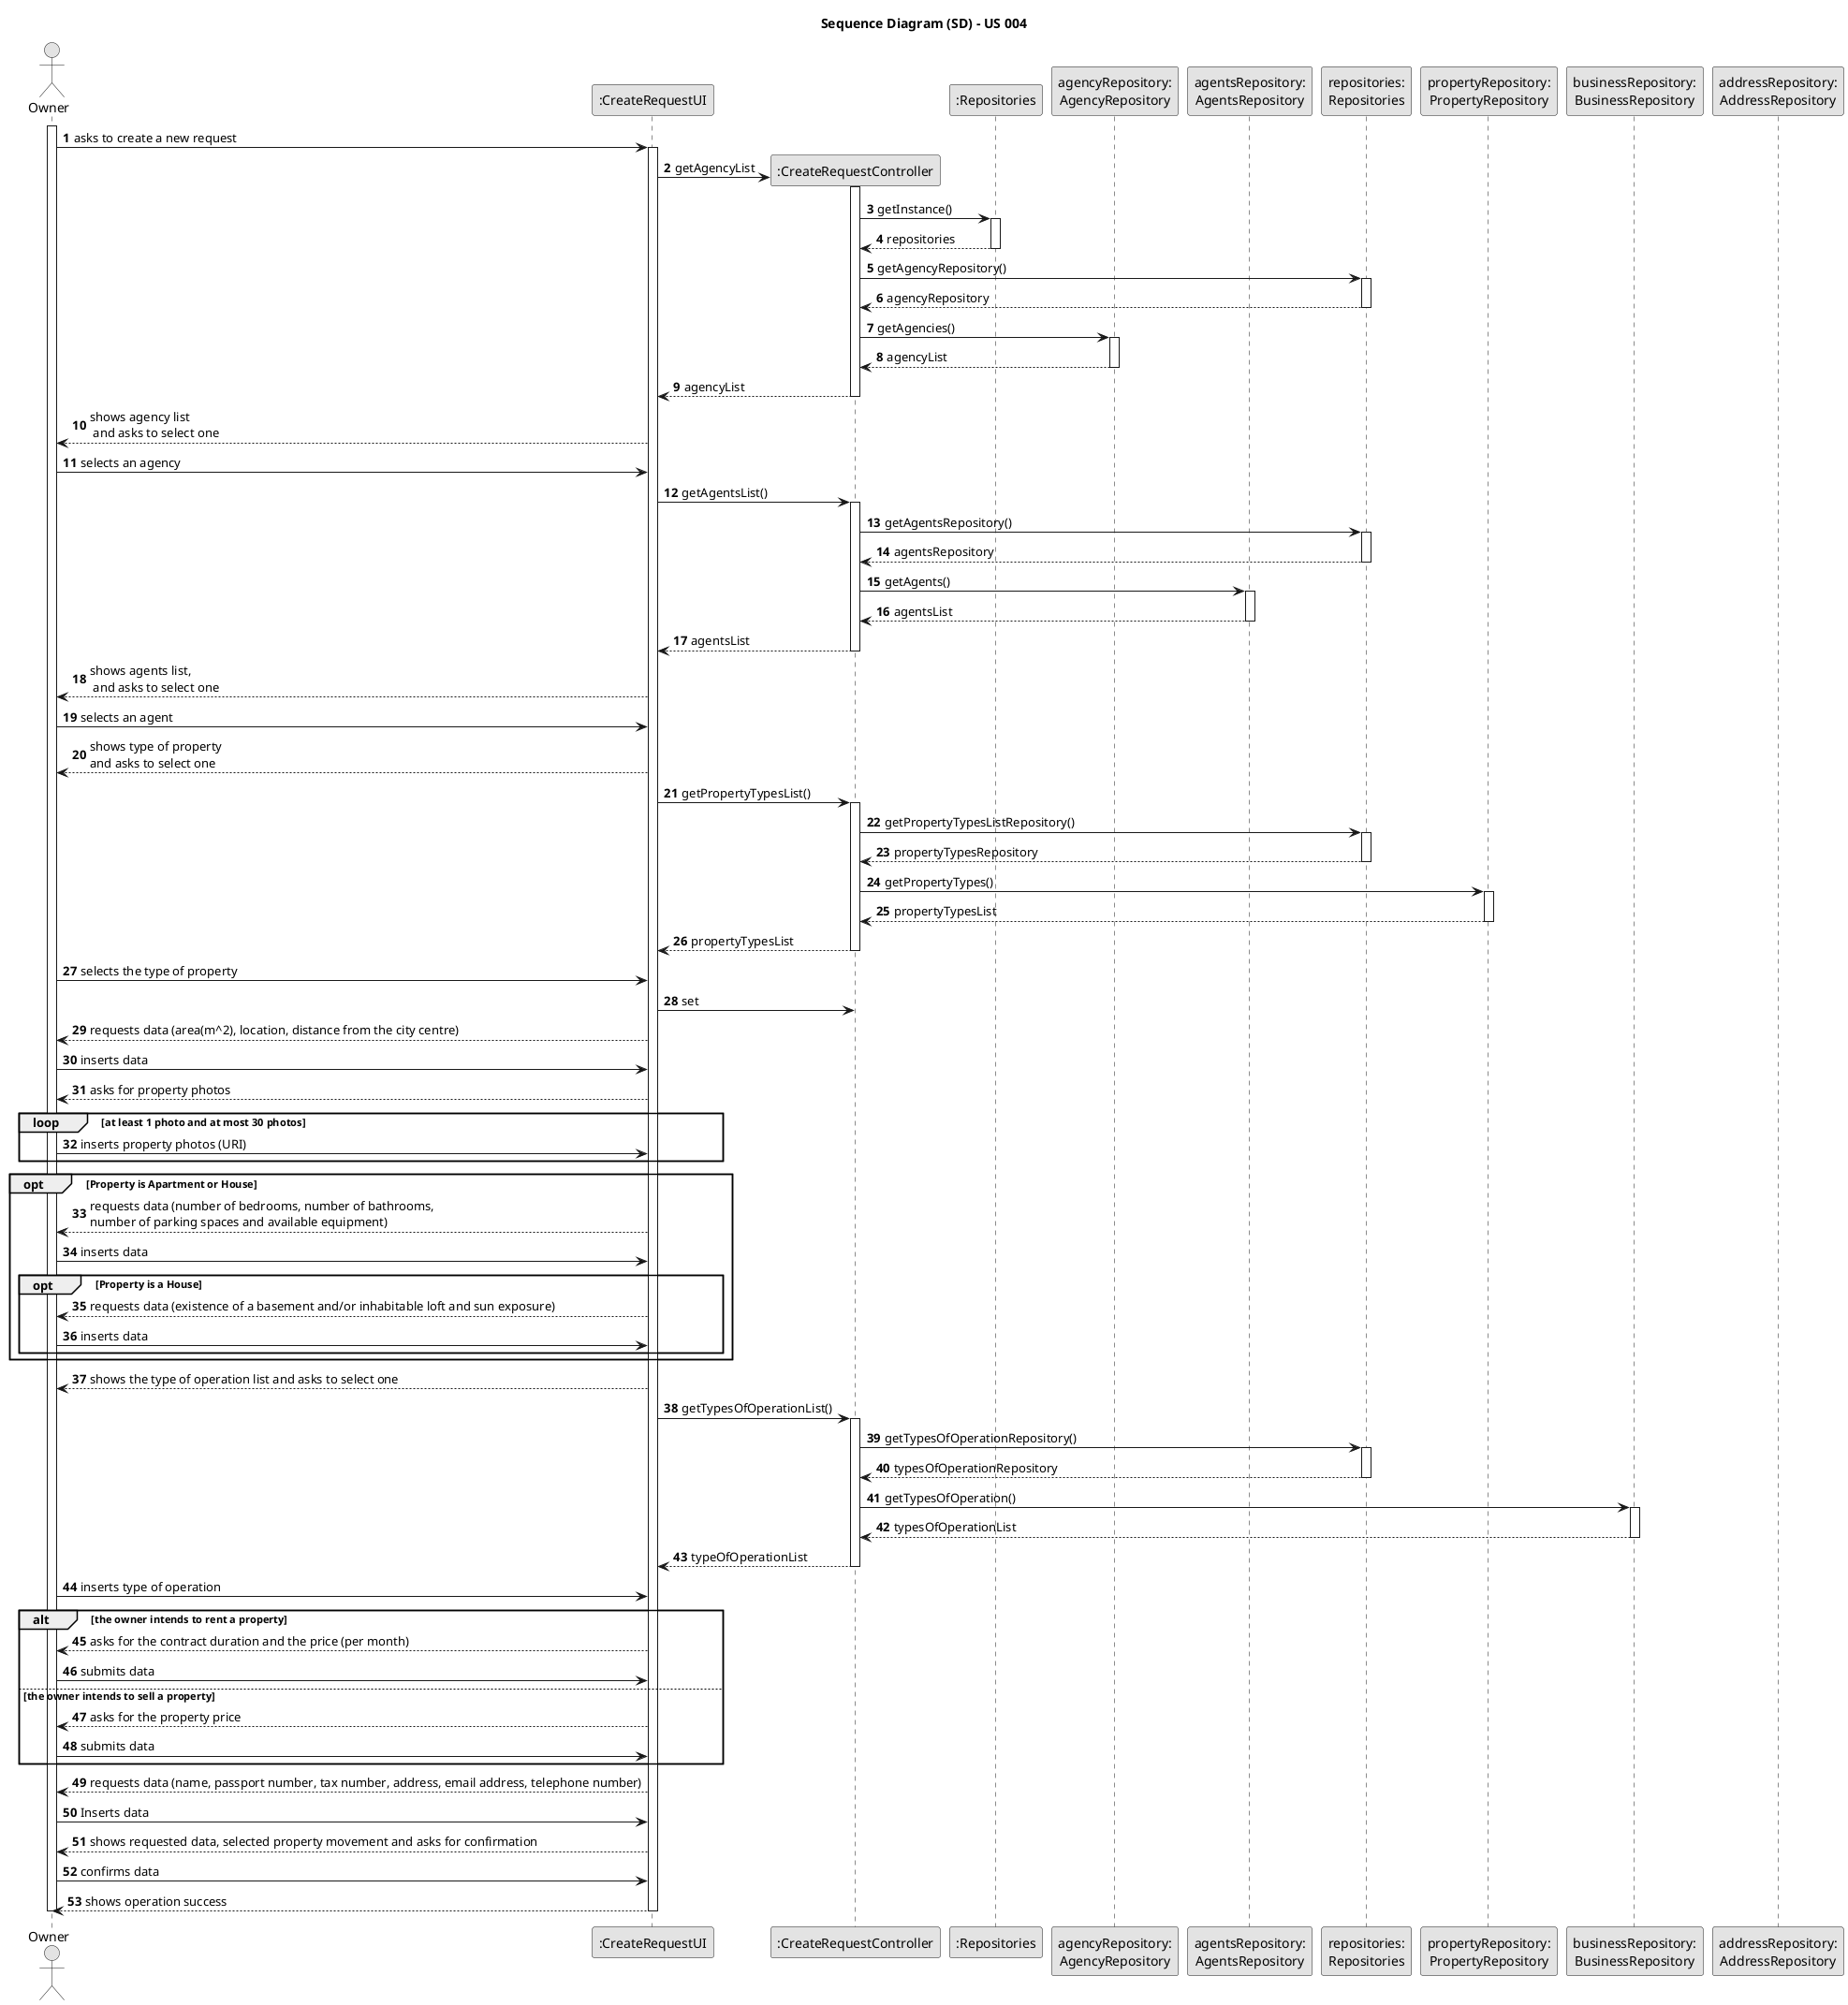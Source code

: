 @startuml
skinparam monochrome true
skinparam packageStyle rectangle
skinparam shadowing false

autonumber
title Sequence Diagram (SD) - US 004
'hide footbox
actor "Owner" as Owner
participant ":CreateRequestUI" as UI
participant ":CreateRequestController" as CTRL
participant ":Repositories" as Repositories
participant "repositories:\nRepositories" as RR
participant "agencyRepository:\nAgencyRepository" as AgencyR
participant "agentsRepository:\nAgentsRepository" as AgentR
participant "requestRepository:\nAnnouncementRepository" as RR
participant "propertyRepository:\nPropertyRepository" as PR
participant "businessRepository:\nBusinessRepository" as BR
participant "addressRepository:\nAddressRepository" as AR

activate Owner

        Owner -> UI : asks to create a new request

        activate UI

            UI -> CTRL** : getAgencyList
            activate CTRL

                CTRL -> Repositories : getInstance()
                activate Repositories

                    Repositories --> CTRL: repositories
                deactivate Repositories

                CTRL -> RR : getAgencyRepository()
                activate RR

                    RR --> CTRL: agencyRepository
                deactivate RR

                CTRL ->  AgencyR : getAgencies()
                activate AgencyR

                    AgencyR --> CTRL : agencyList
                deactivate AgencyR

                CTRL --> UI : agencyList
            deactivate CTRL

            UI --> Owner : shows agency list\n and asks to select one

            Owner -> UI : selects an agency

            UI -> CTRL : getAgentsList()
            activate CTRL

            CTRL -> RR : getAgentsRepository()
            activate RR

            RR --> CTRL : agentsRepository

            deactivate RR

            CTRL -> AgentR : getAgents()
            activate AgentR

            AgentR --> CTRL : agentsList
            deactivate AgentR

            CTRL --> UI : agentsList
            deactivate

            deactivate CTRL

            UI --> Owner : shows agents list, \n and asks to select one

            Owner -> UI : selects an agent

            UI --> Owner : shows type of property \nand asks to select one

            UI -> CTRL : getPropertyTypesList()
            activate CTRL

            CTRL -> RR : getPropertyTypesListRepository()
            activate RR

            RR --> CTRL : propertyTypesRepository
            deactivate RR

            CTRL -> PR : getPropertyTypes()
            activate PR

            PR --> CTRL : propertyTypesList
            deactivate PR
            CTRL --> UI : propertyTypesList
            deactivate CTRL

            Owner -> UI : selects the type of property

            UI -> CTRL : set
            UI --> Owner : requests data (area(m^2), location, distance from the city centre)

            Owner -> UI : inserts data

            UI --> Owner : asks for property photos

            loop at least 1 photo and at most 30 photos

            Owner -> UI : inserts property photos (URI)

            end


    opt Property is Apartment or House

        UI --> Owner : requests data (number of bedrooms, number of bathrooms, \nnumber of parking spaces and available equipment)

    Owner -> UI : inserts data

    opt Property is a House

         UI --> Owner : requests data (existence of a basement and/or inhabitable loft and sun exposure)

    Owner -> UI : inserts data

    end

    end

    UI --> Owner : shows the type of operation list and asks to select one
    UI -> CTRL : getTypesOfOperationList()
    activate CTRL

    CTRL -> RR : getTypesOfOperationRepository()
    activate RR

    RR --> CTRL : typesOfOperationRepository
    deactivate RR

    CTRL -> BR : getTypesOfOperation()
    activate BR

    BR --> CTRL : typesOfOperationList
    deactivate BR

    CTRL --> UI : typeOfOperationList
    deactivate CTRL

    Owner -> UI : inserts type of operation

    alt the owner intends to rent a property

    UI --> Owner : asks for the contract duration and the price (per month)

    Owner -> UI : submits data

    else the owner intends to sell a property
    UI --> Owner : asks for the property price

    Owner -> UI : submits data

    end
          UI --> Owner : requests data (name, passport number, tax number, address, email address, telephone number)

    Owner -> UI : Inserts data

           UI --> Owner : shows requested data, selected property movement and asks for confirmation

            Owner -> UI : confirms data
            deactivate CTRL
            UI --> Owner: shows operation success
    deactivate UI

deactivate Owner
@enduml